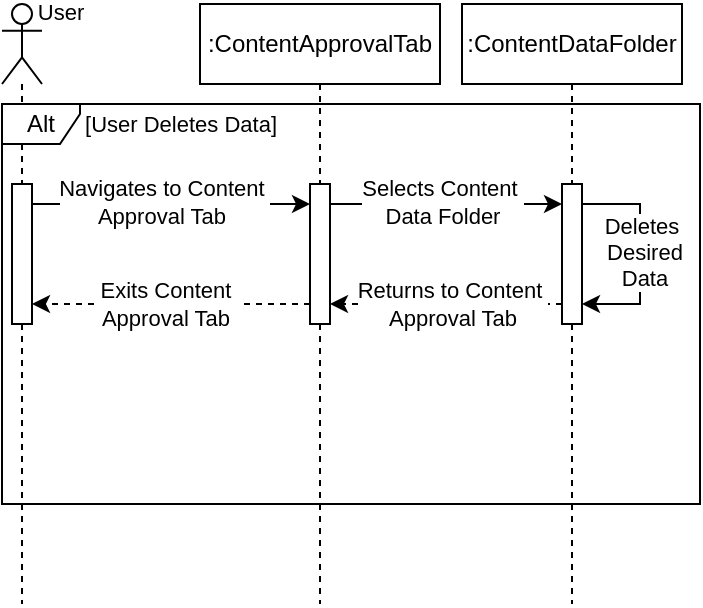<mxfile version="24.8.4">
  <diagram name="Page-1" id="4Xnhq7FAUNMDCpx05n0X">
    <mxGraphModel dx="572" dy="298" grid="1" gridSize="10" guides="1" tooltips="1" connect="1" arrows="1" fold="1" page="1" pageScale="1" pageWidth="1100" pageHeight="850" math="0" shadow="0">
      <root>
        <mxCell id="0" />
        <mxCell id="1" parent="0" />
        <mxCell id="mt74yqtBo2QoQVtlmqhJ-10" style="edgeStyle=orthogonalEdgeStyle;rounded=0;orthogonalLoop=1;jettySize=auto;html=1;curved=0;" parent="1" source="mt74yqtBo2QoQVtlmqhJ-4" target="mt74yqtBo2QoQVtlmqhJ-9" edge="1">
          <mxGeometry relative="1" as="geometry">
            <Array as="points">
              <mxPoint x="290" y="210" />
              <mxPoint x="290" y="210" />
            </Array>
          </mxGeometry>
        </mxCell>
        <mxCell id="mt74yqtBo2QoQVtlmqhJ-12" value="Navigates to Content&amp;nbsp;&lt;div&gt;Approval Tab&amp;nbsp;&lt;/div&gt;" style="edgeLabel;html=1;align=center;verticalAlign=middle;resizable=0;points=[];" parent="mt74yqtBo2QoQVtlmqhJ-10" vertex="1" connectable="0">
          <mxGeometry x="0.033" y="3" relative="1" as="geometry">
            <mxPoint x="-6" y="2" as="offset" />
          </mxGeometry>
        </mxCell>
        <mxCell id="bTBkoyc0kLt1lV2FvMyY-1" style="edgeStyle=orthogonalEdgeStyle;rounded=0;orthogonalLoop=1;jettySize=auto;html=1;curved=0;" edge="1" parent="1" source="mt74yqtBo2QoQVtlmqhJ-9" target="mt74yqtBo2QoQVtlmqhJ-6">
          <mxGeometry relative="1" as="geometry">
            <Array as="points">
              <mxPoint x="410" y="210" />
              <mxPoint x="410" y="210" />
            </Array>
          </mxGeometry>
        </mxCell>
        <mxCell id="bTBkoyc0kLt1lV2FvMyY-2" value="Selects Content&amp;nbsp;&lt;div&gt;Data Folder&lt;/div&gt;" style="edgeLabel;html=1;align=center;verticalAlign=middle;resizable=0;points=[];" vertex="1" connectable="0" parent="bTBkoyc0kLt1lV2FvMyY-1">
          <mxGeometry x="-0.269" y="1" relative="1" as="geometry">
            <mxPoint x="13" as="offset" />
          </mxGeometry>
        </mxCell>
        <mxCell id="bTBkoyc0kLt1lV2FvMyY-6" style="edgeStyle=orthogonalEdgeStyle;rounded=0;orthogonalLoop=1;jettySize=auto;html=1;curved=0;dashed=1;" edge="1" parent="1" source="mt74yqtBo2QoQVtlmqhJ-6" target="mt74yqtBo2QoQVtlmqhJ-9">
          <mxGeometry relative="1" as="geometry">
            <Array as="points">
              <mxPoint x="410" y="260" />
              <mxPoint x="410" y="260" />
            </Array>
          </mxGeometry>
        </mxCell>
        <mxCell id="bTBkoyc0kLt1lV2FvMyY-7" style="edgeStyle=orthogonalEdgeStyle;rounded=0;orthogonalLoop=1;jettySize=auto;html=1;curved=0;dashed=1;" edge="1" parent="1" source="mt74yqtBo2QoQVtlmqhJ-9" target="mt74yqtBo2QoQVtlmqhJ-4">
          <mxGeometry relative="1" as="geometry">
            <mxPoint x="335" y="260" as="sourcePoint" />
            <mxPoint x="220" y="260" as="targetPoint" />
            <Array as="points">
              <mxPoint x="280" y="260" />
              <mxPoint x="280" y="260" />
            </Array>
          </mxGeometry>
        </mxCell>
        <mxCell id="bTBkoyc0kLt1lV2FvMyY-10" value="Exits Content&amp;nbsp;&lt;div&gt;Approval Tab&amp;nbsp;&lt;/div&gt;" style="edgeLabel;html=1;align=center;verticalAlign=middle;resizable=0;points=[];" vertex="1" connectable="0" parent="bTBkoyc0kLt1lV2FvMyY-7">
          <mxGeometry x="0.06" y="-1" relative="1" as="geometry">
            <mxPoint x="2" y="1" as="offset" />
          </mxGeometry>
        </mxCell>
        <mxCell id="bTBkoyc0kLt1lV2FvMyY-11" value="User" style="edgeLabel;html=1;align=center;verticalAlign=middle;resizable=0;points=[];" vertex="1" connectable="0" parent="bTBkoyc0kLt1lV2FvMyY-7">
          <mxGeometry x="-0.714" y="4" relative="1" as="geometry">
            <mxPoint x="-105" y="-150" as="offset" />
          </mxGeometry>
        </mxCell>
        <mxCell id="bTBkoyc0kLt1lV2FvMyY-18" value="[User Deletes Data]" style="edgeLabel;html=1;align=center;verticalAlign=middle;resizable=0;points=[];" vertex="1" connectable="0" parent="bTBkoyc0kLt1lV2FvMyY-7">
          <mxGeometry x="-0.672" y="1" relative="1" as="geometry">
            <mxPoint x="-42" y="-91" as="offset" />
          </mxGeometry>
        </mxCell>
        <mxCell id="bTBkoyc0kLt1lV2FvMyY-8" value="Returns to Content&amp;nbsp;&lt;div&gt;Approval Tab&lt;/div&gt;" style="edgeLabel;html=1;align=center;verticalAlign=middle;resizable=0;points=[];" vertex="1" connectable="0" parent="1">
          <mxGeometry x="416" y="260" as="geometry" />
        </mxCell>
        <mxCell id="bTBkoyc0kLt1lV2FvMyY-13" value="" style="group" vertex="1" connectable="0" parent="1">
          <mxGeometry x="191" y="110" width="20" height="300" as="geometry" />
        </mxCell>
        <mxCell id="mt74yqtBo2QoQVtlmqhJ-8" value="" style="shape=umlLifeline;perimeter=lifelinePerimeter;whiteSpace=wrap;html=1;container=0;dropTarget=0;collapsible=0;recursiveResize=0;outlineConnect=0;portConstraint=eastwest;newEdgeStyle={&quot;curved&quot;:0,&quot;rounded&quot;:0};participant=umlActor;align=center;size=40;" parent="bTBkoyc0kLt1lV2FvMyY-13" vertex="1">
          <mxGeometry width="20" height="300" as="geometry" />
        </mxCell>
        <mxCell id="mt74yqtBo2QoQVtlmqhJ-4" value="" style="html=1;points=[[0,0,0,0,5],[0,1,0,0,-5],[1,0,0,0,5],[1,1,0,0,-5]];perimeter=orthogonalPerimeter;outlineConnect=0;targetShapes=umlLifeline;portConstraint=eastwest;newEdgeStyle={&quot;curved&quot;:0,&quot;rounded&quot;:0};" parent="bTBkoyc0kLt1lV2FvMyY-13" vertex="1">
          <mxGeometry x="5" y="90" width="10" height="70" as="geometry" />
        </mxCell>
        <mxCell id="bTBkoyc0kLt1lV2FvMyY-14" value="" style="group" vertex="1" connectable="0" parent="1">
          <mxGeometry x="290" y="110" width="120" height="300" as="geometry" />
        </mxCell>
        <mxCell id="mt74yqtBo2QoQVtlmqhJ-3" value="&lt;div&gt;&lt;span style=&quot;background-color: initial;&quot;&gt;&lt;br&gt;&lt;/span&gt;&lt;/div&gt;&lt;span style=&quot;background-color: initial;&quot;&gt;:C&lt;/span&gt;&lt;span style=&quot;background-color: initial;&quot;&gt;ontentApprovalTab&lt;/span&gt;&lt;div&gt;&lt;div&gt;&lt;span style=&quot;background-color: initial;&quot;&gt;&lt;br&gt;&lt;/span&gt;&lt;/div&gt;&lt;/div&gt;" style="shape=umlLifeline;perimeter=lifelinePerimeter;whiteSpace=wrap;html=1;container=0;dropTarget=0;collapsible=0;recursiveResize=0;outlineConnect=0;portConstraint=eastwest;newEdgeStyle={&quot;curved&quot;:0,&quot;rounded&quot;:0};" parent="bTBkoyc0kLt1lV2FvMyY-14" vertex="1">
          <mxGeometry width="120" height="300" as="geometry" />
        </mxCell>
        <mxCell id="mt74yqtBo2QoQVtlmqhJ-9" value="" style="html=1;points=[[0,0,0,0,5],[0,1,0,0,-5],[1,0,0,0,5],[1,1,0,0,-5]];perimeter=orthogonalPerimeter;outlineConnect=0;targetShapes=umlLifeline;portConstraint=eastwest;newEdgeStyle={&quot;curved&quot;:0,&quot;rounded&quot;:0};" parent="bTBkoyc0kLt1lV2FvMyY-14" vertex="1">
          <mxGeometry x="55" y="90" width="10" height="70" as="geometry" />
        </mxCell>
        <mxCell id="bTBkoyc0kLt1lV2FvMyY-15" value="" style="group" vertex="1" connectable="0" parent="1">
          <mxGeometry x="421" y="110" width="110" height="300" as="geometry" />
        </mxCell>
        <mxCell id="mt74yqtBo2QoQVtlmqhJ-5" value=":ContentDataFolder" style="shape=umlLifeline;perimeter=lifelinePerimeter;whiteSpace=wrap;html=1;container=0;dropTarget=0;collapsible=0;recursiveResize=0;outlineConnect=0;portConstraint=eastwest;newEdgeStyle={&quot;curved&quot;:0,&quot;rounded&quot;:0};" parent="bTBkoyc0kLt1lV2FvMyY-15" vertex="1">
          <mxGeometry width="110" height="300" as="geometry" />
        </mxCell>
        <mxCell id="mt74yqtBo2QoQVtlmqhJ-6" value="" style="html=1;points=[[0,0,0,0,5],[0,1,0,0,-5],[1,0,0,0,5],[1,1,0,0,-5]];perimeter=orthogonalPerimeter;outlineConnect=0;targetShapes=umlLifeline;portConstraint=eastwest;newEdgeStyle={&quot;curved&quot;:0,&quot;rounded&quot;:0};" parent="bTBkoyc0kLt1lV2FvMyY-15" vertex="1">
          <mxGeometry x="50" y="90" width="10" height="70" as="geometry" />
        </mxCell>
        <mxCell id="bTBkoyc0kLt1lV2FvMyY-3" style="edgeStyle=orthogonalEdgeStyle;rounded=0;orthogonalLoop=1;jettySize=auto;html=1;curved=0;" edge="1" parent="bTBkoyc0kLt1lV2FvMyY-15" source="mt74yqtBo2QoQVtlmqhJ-6" target="mt74yqtBo2QoQVtlmqhJ-6">
          <mxGeometry relative="1" as="geometry">
            <mxPoint x="59" y="100.0" as="sourcePoint" />
            <mxPoint x="59" y="140.0" as="targetPoint" />
            <Array as="points">
              <mxPoint x="89" y="100" />
              <mxPoint x="89" y="150" />
            </Array>
          </mxGeometry>
        </mxCell>
        <mxCell id="bTBkoyc0kLt1lV2FvMyY-4" value="Deletes&amp;nbsp;&lt;div&gt;Desired&lt;/div&gt;&lt;div&gt;Data&lt;/div&gt;" style="edgeLabel;html=1;align=center;verticalAlign=middle;resizable=0;points=[];" vertex="1" connectable="0" parent="bTBkoyc0kLt1lV2FvMyY-3">
          <mxGeometry x="-0.09" y="2" relative="1" as="geometry">
            <mxPoint y="4" as="offset" />
          </mxGeometry>
        </mxCell>
        <mxCell id="bTBkoyc0kLt1lV2FvMyY-16" value="Alt" style="shape=umlFrame;whiteSpace=wrap;html=1;pointerEvents=0;width=39;height=20;snapToPoint=0;fixDash=0;container=0;backgroundOutline=0;collapsible=0;connectable=1;" vertex="1" parent="1">
          <mxGeometry x="191" y="160" width="349" height="200" as="geometry" />
        </mxCell>
      </root>
    </mxGraphModel>
  </diagram>
</mxfile>
